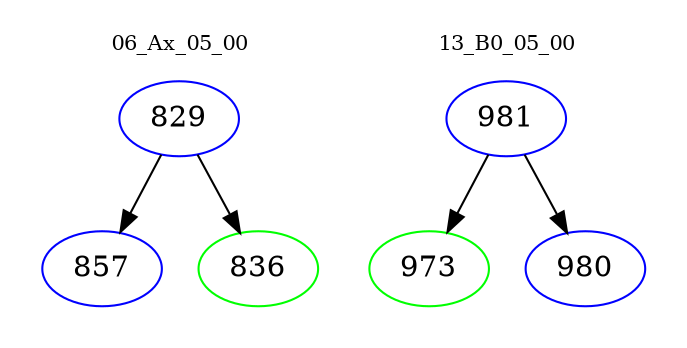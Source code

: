 digraph{
subgraph cluster_0 {
color = white
label = "06_Ax_05_00";
fontsize=10;
T0_829 [label="829", color="blue"]
T0_829 -> T0_857 [color="black"]
T0_857 [label="857", color="blue"]
T0_829 -> T0_836 [color="black"]
T0_836 [label="836", color="green"]
}
subgraph cluster_1 {
color = white
label = "13_B0_05_00";
fontsize=10;
T1_981 [label="981", color="blue"]
T1_981 -> T1_973 [color="black"]
T1_973 [label="973", color="green"]
T1_981 -> T1_980 [color="black"]
T1_980 [label="980", color="blue"]
}
}
